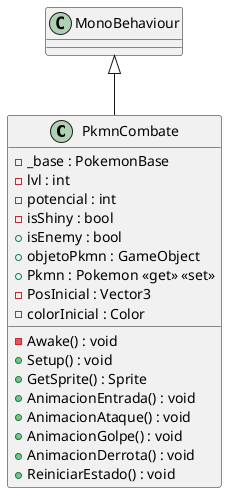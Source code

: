 @startuml
class PkmnCombate {
    - _base : PokemonBase
    - lvl : int
    - potencial : int
    - isShiny : bool
    + isEnemy : bool
    + objetoPkmn : GameObject
    + Pkmn : Pokemon <<get>> <<set>>
    - PosInicial : Vector3
    - colorInicial : Color
    - Awake() : void
    + Setup() : void
    + GetSprite() : Sprite
    + AnimacionEntrada() : void
    + AnimacionAtaque() : void
    + AnimacionGolpe() : void
    + AnimacionDerrota() : void
    + ReiniciarEstado() : void
}
MonoBehaviour <|-- PkmnCombate
@enduml
